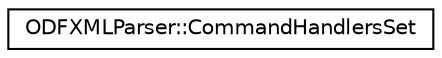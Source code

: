 digraph "类继承关系图"
{
  edge [fontname="Helvetica",fontsize="10",labelfontname="Helvetica",labelfontsize="10"];
  node [fontname="Helvetica",fontsize="10",shape=record];
  rankdir="LR";
  Node0 [label="ODFXMLParser::CommandHandlersSet",height=0.2,width=0.4,color="black", fillcolor="white", style="filled",URL="$class_o_d_f_x_m_l_parser_1_1_command_handlers_set.html"];
}
